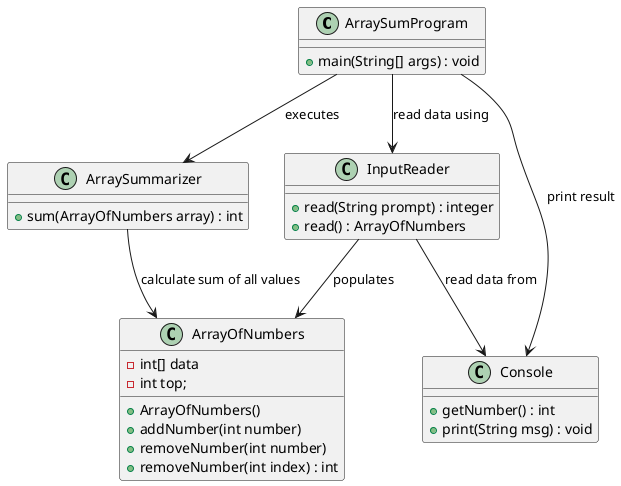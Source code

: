 @startuml

class ArraySumProgram {
	+ main(String[] args) : void
}

class ArraySummarizer {
	+ sum(ArrayOfNumbers array) : int
}

class InputReader {
	+ read(String prompt) : integer
	+ read() : ArrayOfNumbers
}

class Console {
	+ getNumber() : int
	+ print(String msg) : void	
}

class ArrayOfNumbers {
	- int[] data
	- int top;
	+ ArrayOfNumbers() 
	+ addNumber(int number) 
	+ removeNumber(int number) 
	+ removeNumber(int index) : int
}

ArraySumProgram --> InputReader : read data using
ArraySumProgram --> ArraySummarizer : executes
InputReader --> Console : read data from
InputReader --> ArrayOfNumbers : populates
ArraySummarizer --> ArrayOfNumbers : calculate sum of all values
ArraySumProgram --> Console : print result
@enduml